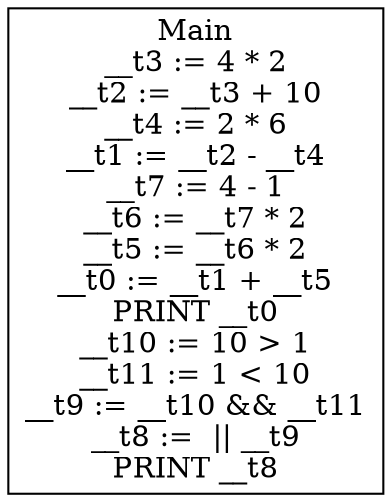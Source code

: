 digraph CFG {
graph [splines=ortho];
node [shape=box];
Main [label="Main\n__t3 := 4 * 2\n__t2 := __t3 + 10\n__t4 := 2 * 6\n__t1 := __t2 - __t4\n__t7 := 4 - 1\n__t6 := __t7 * 2\n__t5 := __t6 * 2\n__t0 := __t1 + __t5\nPRINT __t0\n__t10 := 10 > 1\n__t11 := 1 < 10\n__t9 := __t10 && __t11\n__t8 :=  || __t9\nPRINT __t8\n"];
}
